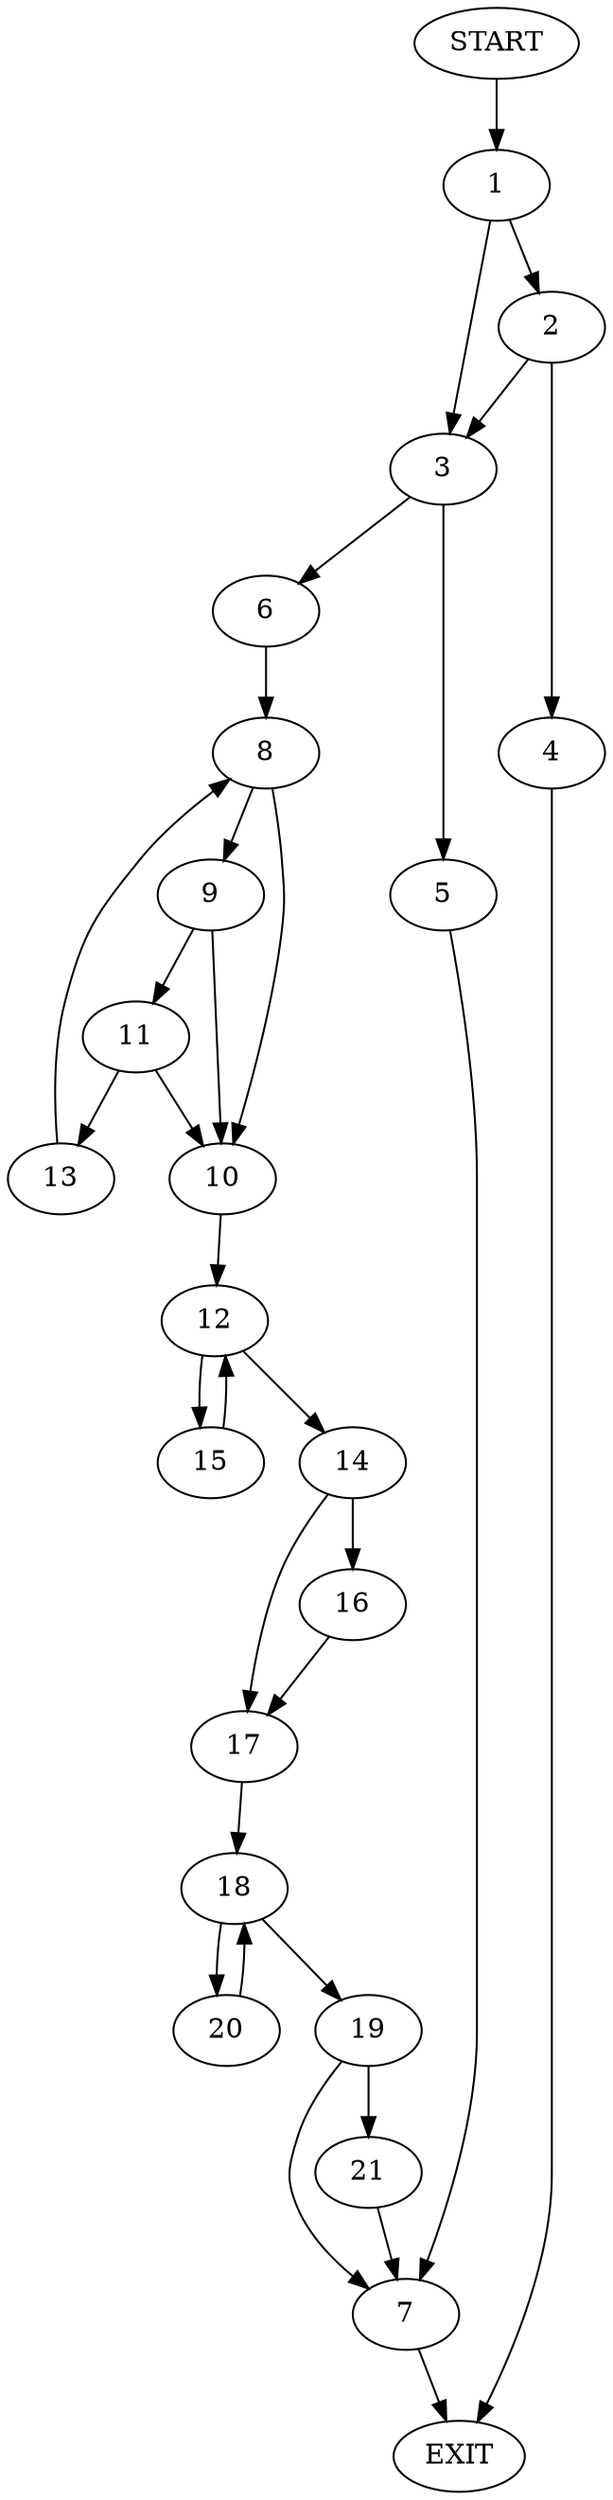 digraph {
0 [label="START"]
22 [label="EXIT"]
0 -> 1
1 -> 2
1 -> 3
2 -> 4
2 -> 3
3 -> 5
3 -> 6
4 -> 22
5 -> 7
6 -> 8
7 -> 22
8 -> 9
8 -> 10
9 -> 10
9 -> 11
10 -> 12
11 -> 13
11 -> 10
13 -> 8
12 -> 14
12 -> 15
14 -> 16
14 -> 17
15 -> 12
17 -> 18
16 -> 17
18 -> 19
18 -> 20
19 -> 7
19 -> 21
20 -> 18
21 -> 7
}
